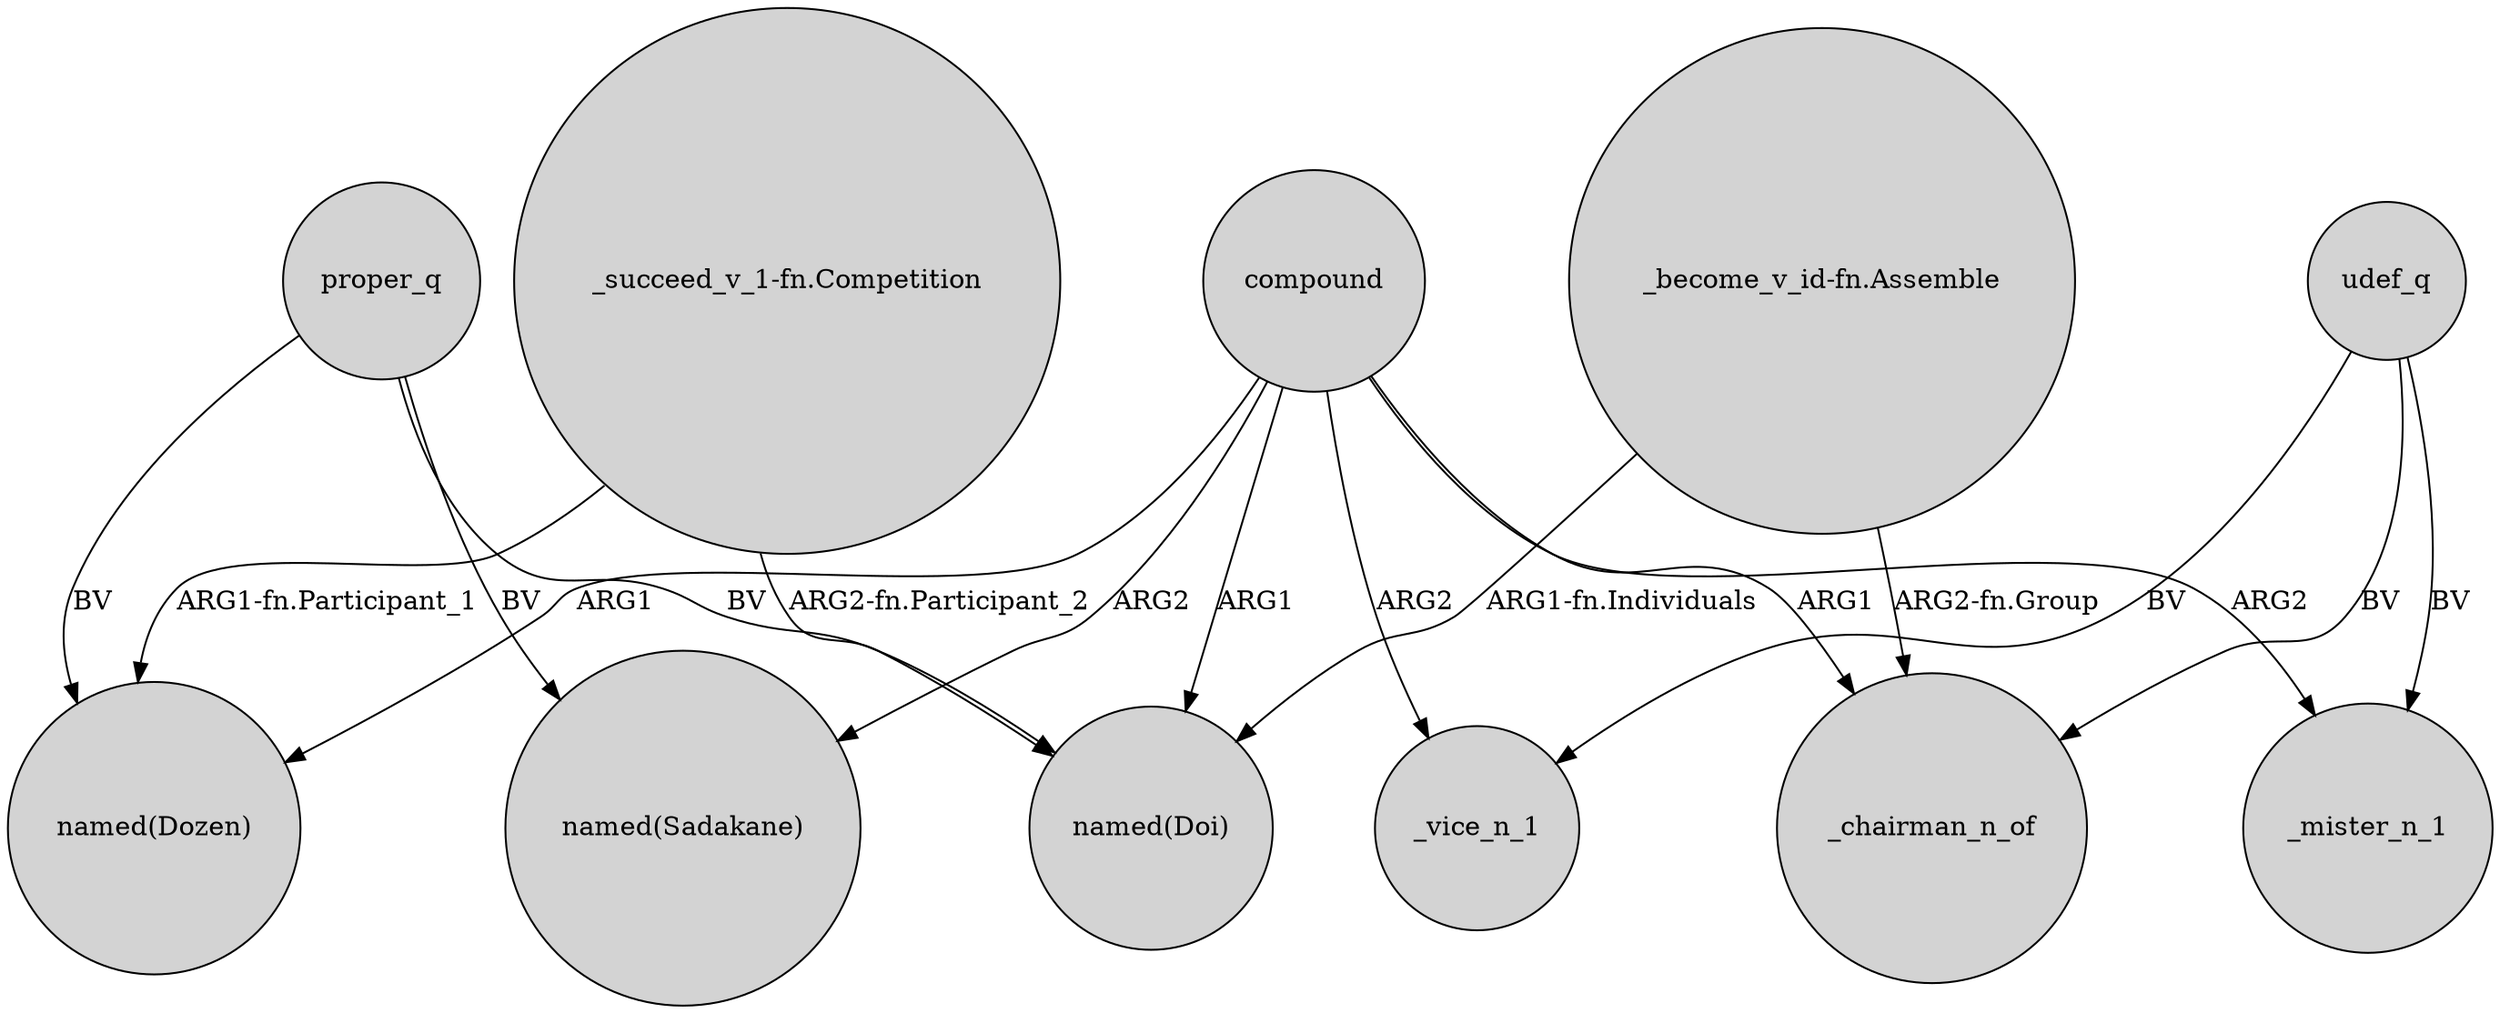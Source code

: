 digraph {
	node [shape=circle style=filled]
	compound -> "named(Sadakane)" [label=ARG2]
	"_become_v_id-fn.Assemble" -> "named(Doi)" [label="ARG1-fn.Individuals"]
	"_become_v_id-fn.Assemble" -> _chairman_n_of [label="ARG2-fn.Group"]
	compound -> _mister_n_1 [label=ARG2]
	udef_q -> _vice_n_1 [label=BV]
	udef_q -> _mister_n_1 [label=BV]
	proper_q -> "named(Doi)" [label=BV]
	compound -> "named(Doi)" [label=ARG1]
	compound -> _chairman_n_of [label=ARG1]
	compound -> "named(Dozen)" [label=ARG1]
	udef_q -> _chairman_n_of [label=BV]
	"_succeed_v_1-fn.Competition" -> "named(Doi)" [label="ARG2-fn.Participant_2"]
	proper_q -> "named(Dozen)" [label=BV]
	"_succeed_v_1-fn.Competition" -> "named(Dozen)" [label="ARG1-fn.Participant_1"]
	compound -> _vice_n_1 [label=ARG2]
	proper_q -> "named(Sadakane)" [label=BV]
}
